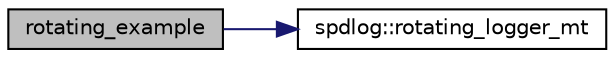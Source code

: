 digraph "rotating_example"
{
  edge [fontname="Helvetica",fontsize="10",labelfontname="Helvetica",labelfontsize="10"];
  node [fontname="Helvetica",fontsize="10",shape=record];
  rankdir="LR";
  Node1 [label="rotating_example",height=0.2,width=0.4,color="black", fillcolor="grey75", style="filled" fontcolor="black"];
  Node1 -> Node2 [color="midnightblue",fontsize="10",style="solid",fontname="Helvetica"];
  Node2 [label="spdlog::rotating_logger_mt",height=0.2,width=0.4,color="black", fillcolor="white", style="filled",URL="$namespacespdlog.html#a42401c73c1dede7000852f7229b7aa9c"];
}
